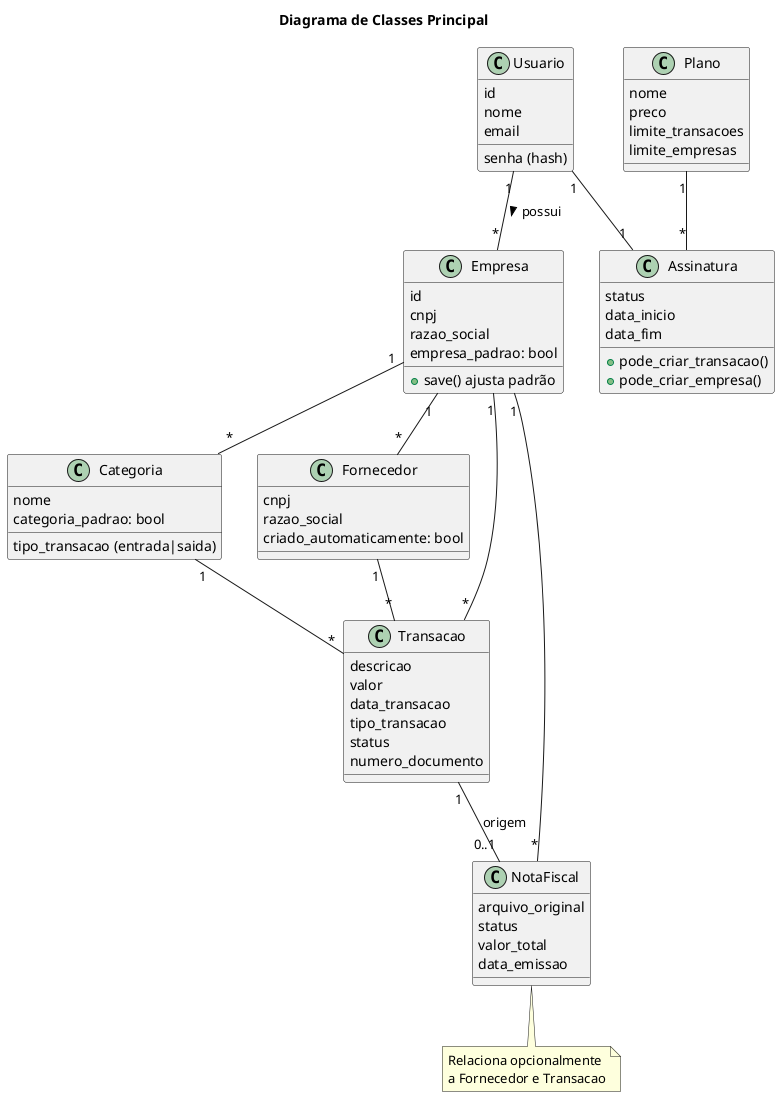 @startuml class_diagram
title Diagrama de Classes Principal

class Usuario {
  id
  nome
  email
  senha (hash)
}

class Empresa {
  id
  cnpj
  razao_social
  empresa_padrao: bool
  +save() ajusta padrão
}

class Categoria {
  tipo_transacao (entrada|saida)
  nome
  categoria_padrao: bool
}

class Fornecedor {
  cnpj
  razao_social
  criado_automaticamente: bool
}

class Transacao {
  descricao
  valor
  data_transacao
  tipo_transacao
  status
  numero_documento
}

class NotaFiscal {
  arquivo_original
  status
  valor_total
  data_emissao
}

class Plano {
  nome
  preco
  limite_transacoes
  limite_empresas
}

class Assinatura {
  status
  data_inicio
  data_fim
  +pode_criar_transacao()
  +pode_criar_empresa()
}

Usuario "1" -- "*" Empresa : possui >
Empresa "1" -- "*" Categoria
Empresa "1" -- "*" Fornecedor
Empresa "1" -- "*" Transacao
Empresa "1" -- "*" NotaFiscal
Categoria "1" -- "*" Transacao
Fornecedor "1" -- "*" Transacao
Transacao "1" -- "0..1" NotaFiscal : origem
Usuario "1" -- "1" Assinatura
Plano "1" -- "*" Assinatura

note bottom of NotaFiscal
Relaciona opcionalmente
a Fornecedor e Transacao
end note

@enduml
